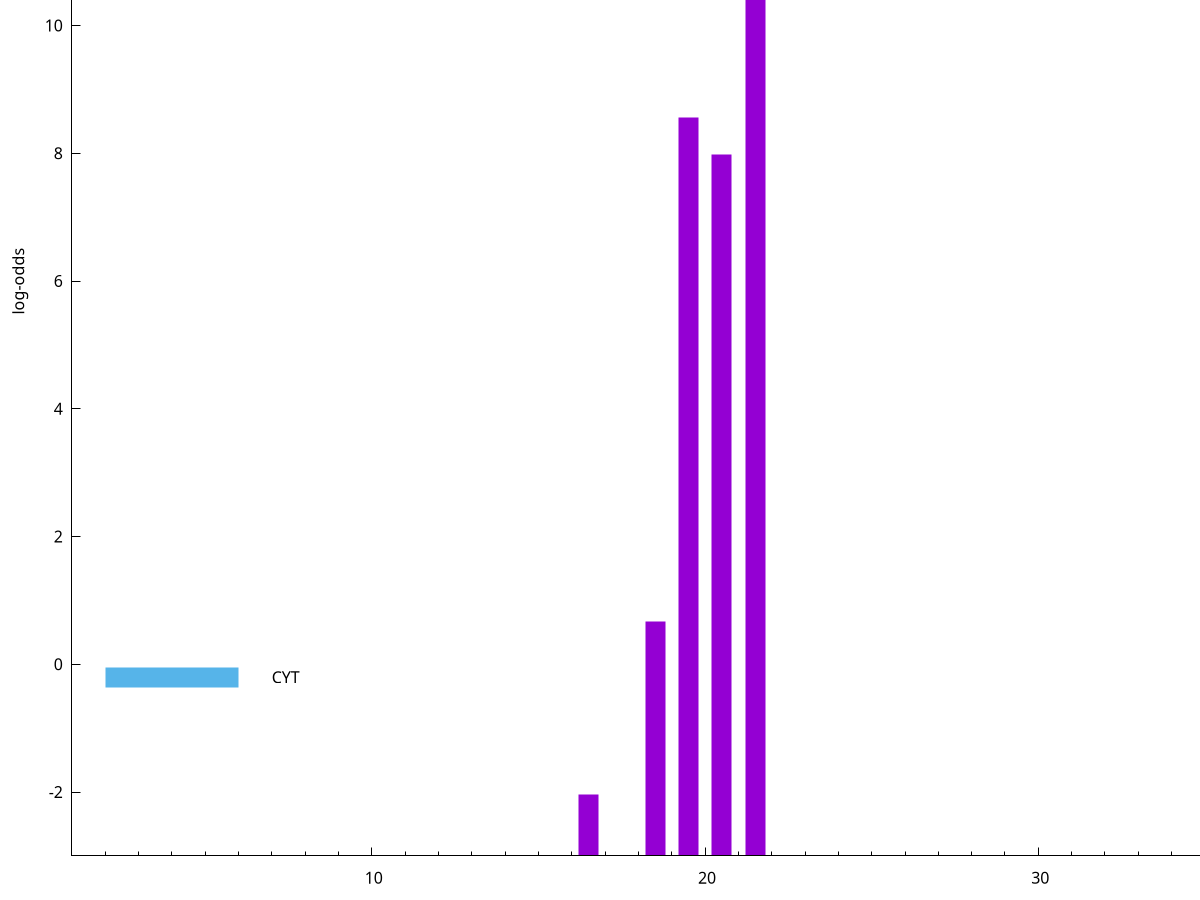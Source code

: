 set title "LipoP predictions for SRR4017825.gff"
set size 2., 1.4
set xrange [1:70] 
set mxtics 10
set yrange [-3:15]
set y2range [0:18]
set ylabel "log-odds"
set term postscript eps color solid "Helvetica" 30
set output "SRR4017825.gff17.eps"
set arrow from 2,14.013 to 6,14.013 nohead lt 1 lw 20
set label "SpI" at 7,14.013
set arrow from 2,-0.200913 to 6,-0.200913 nohead lt 3 lw 20
set label "CYT" at 7,-0.200913
set arrow from 2,14.013 to 6,14.013 nohead lt 1 lw 20
set label "SpI" at 7,14.013
# NOTE: The scores below are the log-odds scores with the threshold
# NOTE: subtracted (a hack to make gnuplot make the histogram all
# NOTE: look nice).
plot "-" axes x1y2 title "" with impulses lt 1 lw 20
21.500000 16.956800
19.500000 11.556970
20.500000 10.984460
18.500000 3.666260
16.500000 0.965620
e
exit
